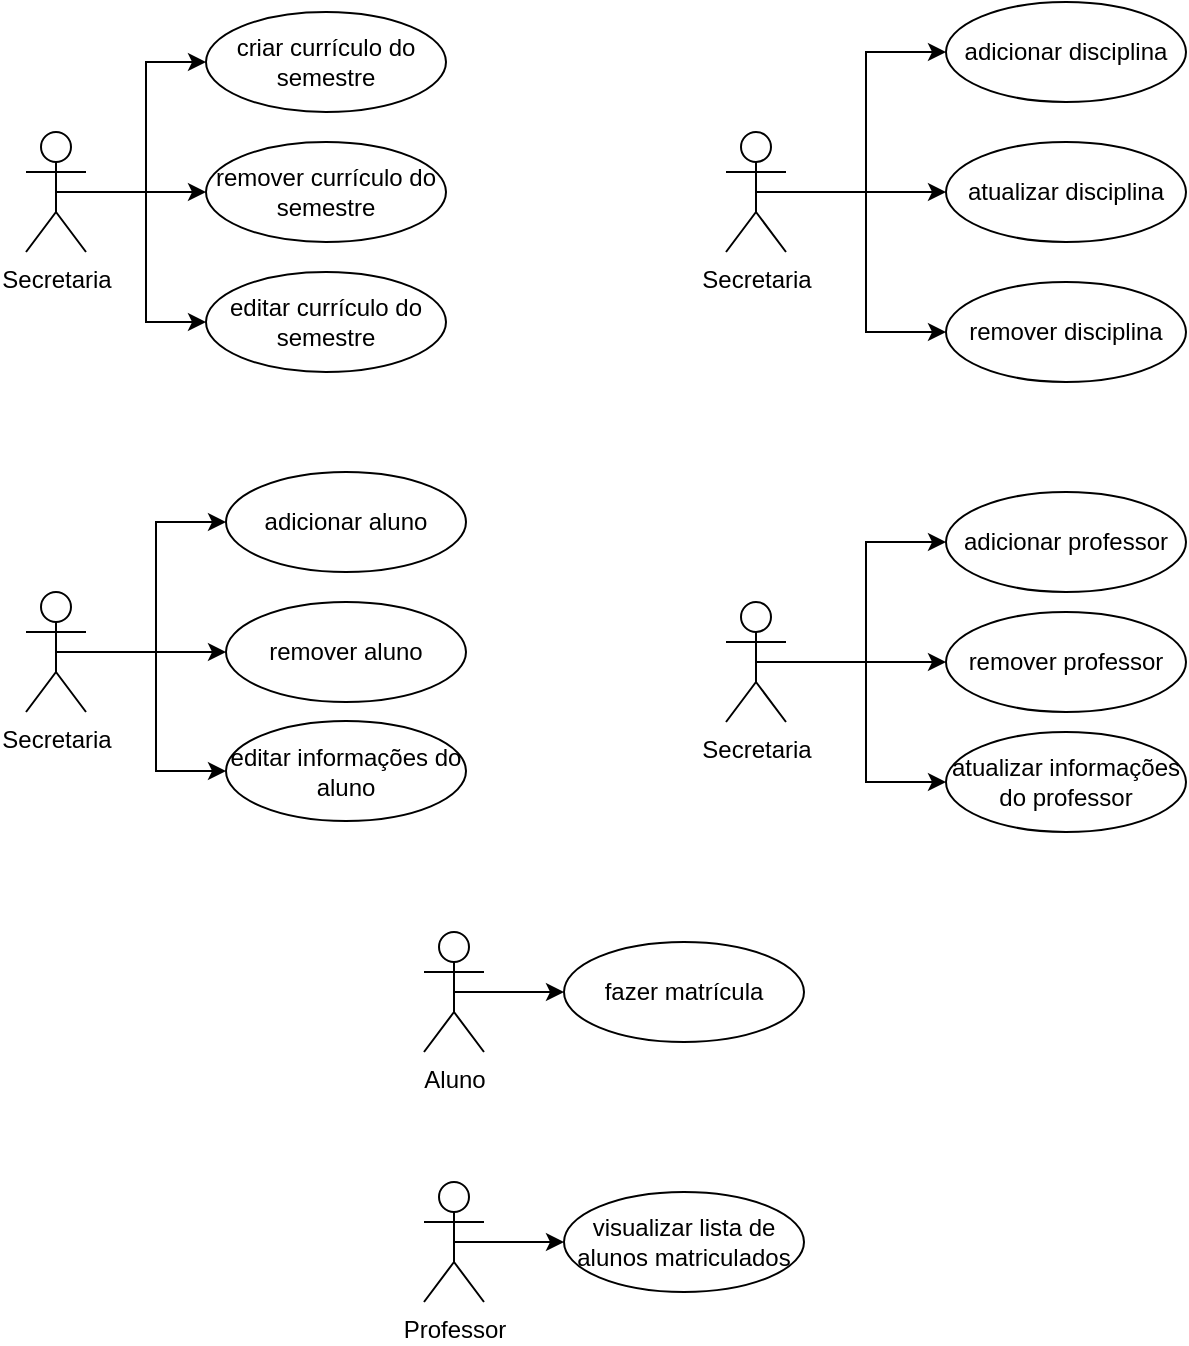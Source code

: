<mxfile version="21.6.8" type="device">
  <diagram name="Página-1" id="0nMSvrHoLWl8695RyMBo">
    <mxGraphModel dx="880" dy="478" grid="1" gridSize="10" guides="1" tooltips="1" connect="1" arrows="1" fold="1" page="1" pageScale="1" pageWidth="827" pageHeight="1169" math="0" shadow="0">
      <root>
        <mxCell id="0" />
        <mxCell id="1" parent="0" />
        <mxCell id="xBoEpIkCZocCUTh15GAA-15" style="edgeStyle=orthogonalEdgeStyle;rounded=0;orthogonalLoop=1;jettySize=auto;html=1;exitX=0.5;exitY=0.5;exitDx=0;exitDy=0;exitPerimeter=0;entryX=0;entryY=0.5;entryDx=0;entryDy=0;" edge="1" parent="1" source="xBoEpIkCZocCUTh15GAA-1" target="xBoEpIkCZocCUTh15GAA-6">
          <mxGeometry relative="1" as="geometry" />
        </mxCell>
        <mxCell id="xBoEpIkCZocCUTh15GAA-16" style="edgeStyle=orthogonalEdgeStyle;rounded=0;orthogonalLoop=1;jettySize=auto;html=1;exitX=0.5;exitY=0.5;exitDx=0;exitDy=0;exitPerimeter=0;entryX=0;entryY=0.5;entryDx=0;entryDy=0;" edge="1" parent="1" source="xBoEpIkCZocCUTh15GAA-1" target="xBoEpIkCZocCUTh15GAA-7">
          <mxGeometry relative="1" as="geometry" />
        </mxCell>
        <mxCell id="xBoEpIkCZocCUTh15GAA-31" style="edgeStyle=orthogonalEdgeStyle;rounded=0;orthogonalLoop=1;jettySize=auto;html=1;exitX=0.5;exitY=0.5;exitDx=0;exitDy=0;exitPerimeter=0;entryX=0;entryY=0.5;entryDx=0;entryDy=0;" edge="1" parent="1" source="xBoEpIkCZocCUTh15GAA-1" target="xBoEpIkCZocCUTh15GAA-5">
          <mxGeometry relative="1" as="geometry" />
        </mxCell>
        <mxCell id="xBoEpIkCZocCUTh15GAA-1" value="Secretaria" style="shape=umlActor;verticalLabelPosition=bottom;verticalAlign=top;html=1;outlineConnect=0;" vertex="1" parent="1">
          <mxGeometry x="470" y="240" width="30" height="60" as="geometry" />
        </mxCell>
        <mxCell id="xBoEpIkCZocCUTh15GAA-5" value="adicionar disciplina" style="ellipse;whiteSpace=wrap;html=1;" vertex="1" parent="1">
          <mxGeometry x="580" y="175" width="120" height="50" as="geometry" />
        </mxCell>
        <mxCell id="xBoEpIkCZocCUTh15GAA-6" value="atualizar disciplina" style="ellipse;whiteSpace=wrap;html=1;" vertex="1" parent="1">
          <mxGeometry x="580" y="245" width="120" height="50" as="geometry" />
        </mxCell>
        <mxCell id="xBoEpIkCZocCUTh15GAA-7" value="remover disciplina" style="ellipse;whiteSpace=wrap;html=1;" vertex="1" parent="1">
          <mxGeometry x="580" y="315" width="120" height="50" as="geometry" />
        </mxCell>
        <mxCell id="xBoEpIkCZocCUTh15GAA-17" style="edgeStyle=orthogonalEdgeStyle;rounded=0;orthogonalLoop=1;jettySize=auto;html=1;exitX=0.5;exitY=0.5;exitDx=0;exitDy=0;exitPerimeter=0;" edge="1" parent="1" source="xBoEpIkCZocCUTh15GAA-8" target="xBoEpIkCZocCUTh15GAA-9">
          <mxGeometry relative="1" as="geometry" />
        </mxCell>
        <mxCell id="xBoEpIkCZocCUTh15GAA-8" value="Aluno" style="shape=umlActor;verticalLabelPosition=bottom;verticalAlign=top;html=1;outlineConnect=0;" vertex="1" parent="1">
          <mxGeometry x="319" y="640" width="30" height="60" as="geometry" />
        </mxCell>
        <mxCell id="xBoEpIkCZocCUTh15GAA-9" value="fazer matrícula" style="ellipse;whiteSpace=wrap;html=1;" vertex="1" parent="1">
          <mxGeometry x="389" y="645" width="120" height="50" as="geometry" />
        </mxCell>
        <mxCell id="xBoEpIkCZocCUTh15GAA-18" style="edgeStyle=orthogonalEdgeStyle;rounded=0;orthogonalLoop=1;jettySize=auto;html=1;exitX=0.5;exitY=0.5;exitDx=0;exitDy=0;exitPerimeter=0;" edge="1" parent="1" source="xBoEpIkCZocCUTh15GAA-10" target="xBoEpIkCZocCUTh15GAA-11">
          <mxGeometry relative="1" as="geometry" />
        </mxCell>
        <mxCell id="xBoEpIkCZocCUTh15GAA-10" value="Professor" style="shape=umlActor;verticalLabelPosition=bottom;verticalAlign=top;html=1;outlineConnect=0;" vertex="1" parent="1">
          <mxGeometry x="319" y="765" width="30" height="60" as="geometry" />
        </mxCell>
        <mxCell id="xBoEpIkCZocCUTh15GAA-11" value="visualizar lista de alunos matriculados" style="ellipse;whiteSpace=wrap;html=1;" vertex="1" parent="1">
          <mxGeometry x="389" y="770" width="120" height="50" as="geometry" />
        </mxCell>
        <mxCell id="xBoEpIkCZocCUTh15GAA-20" value="adicionar aluno" style="ellipse;whiteSpace=wrap;html=1;" vertex="1" parent="1">
          <mxGeometry x="220" y="410" width="120" height="50" as="geometry" />
        </mxCell>
        <mxCell id="xBoEpIkCZocCUTh15GAA-21" value="remover professor" style="ellipse;whiteSpace=wrap;html=1;" vertex="1" parent="1">
          <mxGeometry x="580" y="480" width="120" height="50" as="geometry" />
        </mxCell>
        <mxCell id="xBoEpIkCZocCUTh15GAA-22" value="adicionar professor" style="ellipse;whiteSpace=wrap;html=1;" vertex="1" parent="1">
          <mxGeometry x="580" y="420" width="120" height="50" as="geometry" />
        </mxCell>
        <mxCell id="xBoEpIkCZocCUTh15GAA-23" value="editar informações do aluno" style="ellipse;whiteSpace=wrap;html=1;" vertex="1" parent="1">
          <mxGeometry x="220" y="534.5" width="120" height="50" as="geometry" />
        </mxCell>
        <mxCell id="xBoEpIkCZocCUTh15GAA-24" value="remover aluno" style="ellipse;whiteSpace=wrap;html=1;" vertex="1" parent="1">
          <mxGeometry x="220" y="475" width="120" height="50" as="geometry" />
        </mxCell>
        <mxCell id="xBoEpIkCZocCUTh15GAA-26" style="edgeStyle=orthogonalEdgeStyle;rounded=0;orthogonalLoop=1;jettySize=auto;html=1;exitX=0.5;exitY=0.5;exitDx=0;exitDy=0;exitPerimeter=0;entryX=0;entryY=0.5;entryDx=0;entryDy=0;" edge="1" parent="1" source="xBoEpIkCZocCUTh15GAA-25" target="xBoEpIkCZocCUTh15GAA-20">
          <mxGeometry relative="1" as="geometry" />
        </mxCell>
        <mxCell id="xBoEpIkCZocCUTh15GAA-27" style="edgeStyle=orthogonalEdgeStyle;rounded=0;orthogonalLoop=1;jettySize=auto;html=1;exitX=0.5;exitY=0.5;exitDx=0;exitDy=0;exitPerimeter=0;" edge="1" parent="1" source="xBoEpIkCZocCUTh15GAA-25" target="xBoEpIkCZocCUTh15GAA-24">
          <mxGeometry relative="1" as="geometry" />
        </mxCell>
        <mxCell id="xBoEpIkCZocCUTh15GAA-28" style="edgeStyle=orthogonalEdgeStyle;rounded=0;orthogonalLoop=1;jettySize=auto;html=1;exitX=0.5;exitY=0.5;exitDx=0;exitDy=0;exitPerimeter=0;entryX=0;entryY=0.5;entryDx=0;entryDy=0;" edge="1" parent="1" source="xBoEpIkCZocCUTh15GAA-25" target="xBoEpIkCZocCUTh15GAA-23">
          <mxGeometry relative="1" as="geometry" />
        </mxCell>
        <mxCell id="xBoEpIkCZocCUTh15GAA-25" value="Secretaria" style="shape=umlActor;verticalLabelPosition=bottom;verticalAlign=top;html=1;outlineConnect=0;" vertex="1" parent="1">
          <mxGeometry x="120" y="470" width="30" height="60" as="geometry" />
        </mxCell>
        <mxCell id="xBoEpIkCZocCUTh15GAA-33" style="edgeStyle=orthogonalEdgeStyle;rounded=0;orthogonalLoop=1;jettySize=auto;html=1;exitX=0.5;exitY=0.5;exitDx=0;exitDy=0;exitPerimeter=0;" edge="1" parent="1" source="xBoEpIkCZocCUTh15GAA-29" target="xBoEpIkCZocCUTh15GAA-21">
          <mxGeometry relative="1" as="geometry" />
        </mxCell>
        <mxCell id="xBoEpIkCZocCUTh15GAA-39" style="edgeStyle=orthogonalEdgeStyle;rounded=0;orthogonalLoop=1;jettySize=auto;html=1;exitX=0.5;exitY=0.5;exitDx=0;exitDy=0;exitPerimeter=0;entryX=0;entryY=0.5;entryDx=0;entryDy=0;" edge="1" parent="1" source="xBoEpIkCZocCUTh15GAA-29" target="xBoEpIkCZocCUTh15GAA-22">
          <mxGeometry relative="1" as="geometry" />
        </mxCell>
        <mxCell id="xBoEpIkCZocCUTh15GAA-40" style="edgeStyle=orthogonalEdgeStyle;rounded=0;orthogonalLoop=1;jettySize=auto;html=1;exitX=0.5;exitY=0.5;exitDx=0;exitDy=0;exitPerimeter=0;entryX=0;entryY=0.5;entryDx=0;entryDy=0;" edge="1" parent="1" source="xBoEpIkCZocCUTh15GAA-29" target="xBoEpIkCZocCUTh15GAA-30">
          <mxGeometry relative="1" as="geometry" />
        </mxCell>
        <mxCell id="xBoEpIkCZocCUTh15GAA-29" value="Secretaria" style="shape=umlActor;verticalLabelPosition=bottom;verticalAlign=top;html=1;outlineConnect=0;" vertex="1" parent="1">
          <mxGeometry x="470" y="475" width="30" height="60" as="geometry" />
        </mxCell>
        <mxCell id="xBoEpIkCZocCUTh15GAA-30" value="atualizar informações do professor" style="ellipse;whiteSpace=wrap;html=1;" vertex="1" parent="1">
          <mxGeometry x="580" y="540" width="120" height="50" as="geometry" />
        </mxCell>
        <mxCell id="xBoEpIkCZocCUTh15GAA-43" style="edgeStyle=orthogonalEdgeStyle;rounded=0;orthogonalLoop=1;jettySize=auto;html=1;exitX=0.5;exitY=0.5;exitDx=0;exitDy=0;exitPerimeter=0;" edge="1" parent="1" source="xBoEpIkCZocCUTh15GAA-35" target="xBoEpIkCZocCUTh15GAA-37">
          <mxGeometry relative="1" as="geometry" />
        </mxCell>
        <mxCell id="xBoEpIkCZocCUTh15GAA-44" style="edgeStyle=orthogonalEdgeStyle;rounded=0;orthogonalLoop=1;jettySize=auto;html=1;exitX=0.5;exitY=0.5;exitDx=0;exitDy=0;exitPerimeter=0;entryX=0;entryY=0.5;entryDx=0;entryDy=0;" edge="1" parent="1" source="xBoEpIkCZocCUTh15GAA-35" target="xBoEpIkCZocCUTh15GAA-36">
          <mxGeometry relative="1" as="geometry" />
        </mxCell>
        <mxCell id="xBoEpIkCZocCUTh15GAA-45" style="edgeStyle=orthogonalEdgeStyle;rounded=0;orthogonalLoop=1;jettySize=auto;html=1;exitX=0.5;exitY=0.5;exitDx=0;exitDy=0;exitPerimeter=0;entryX=0;entryY=0.5;entryDx=0;entryDy=0;" edge="1" parent="1" source="xBoEpIkCZocCUTh15GAA-35" target="xBoEpIkCZocCUTh15GAA-38">
          <mxGeometry relative="1" as="geometry" />
        </mxCell>
        <mxCell id="xBoEpIkCZocCUTh15GAA-35" value="Secretaria" style="shape=umlActor;verticalLabelPosition=bottom;verticalAlign=top;html=1;outlineConnect=0;" vertex="1" parent="1">
          <mxGeometry x="120" y="240" width="30" height="60" as="geometry" />
        </mxCell>
        <mxCell id="xBoEpIkCZocCUTh15GAA-36" value="criar currículo do semestre" style="ellipse;whiteSpace=wrap;html=1;" vertex="1" parent="1">
          <mxGeometry x="210" y="180" width="120" height="50" as="geometry" />
        </mxCell>
        <mxCell id="xBoEpIkCZocCUTh15GAA-37" value="remover currículo do semestre" style="ellipse;whiteSpace=wrap;html=1;" vertex="1" parent="1">
          <mxGeometry x="210" y="245" width="120" height="50" as="geometry" />
        </mxCell>
        <mxCell id="xBoEpIkCZocCUTh15GAA-38" value="editar currículo do semestre" style="ellipse;whiteSpace=wrap;html=1;" vertex="1" parent="1">
          <mxGeometry x="210" y="310" width="120" height="50" as="geometry" />
        </mxCell>
      </root>
    </mxGraphModel>
  </diagram>
</mxfile>
